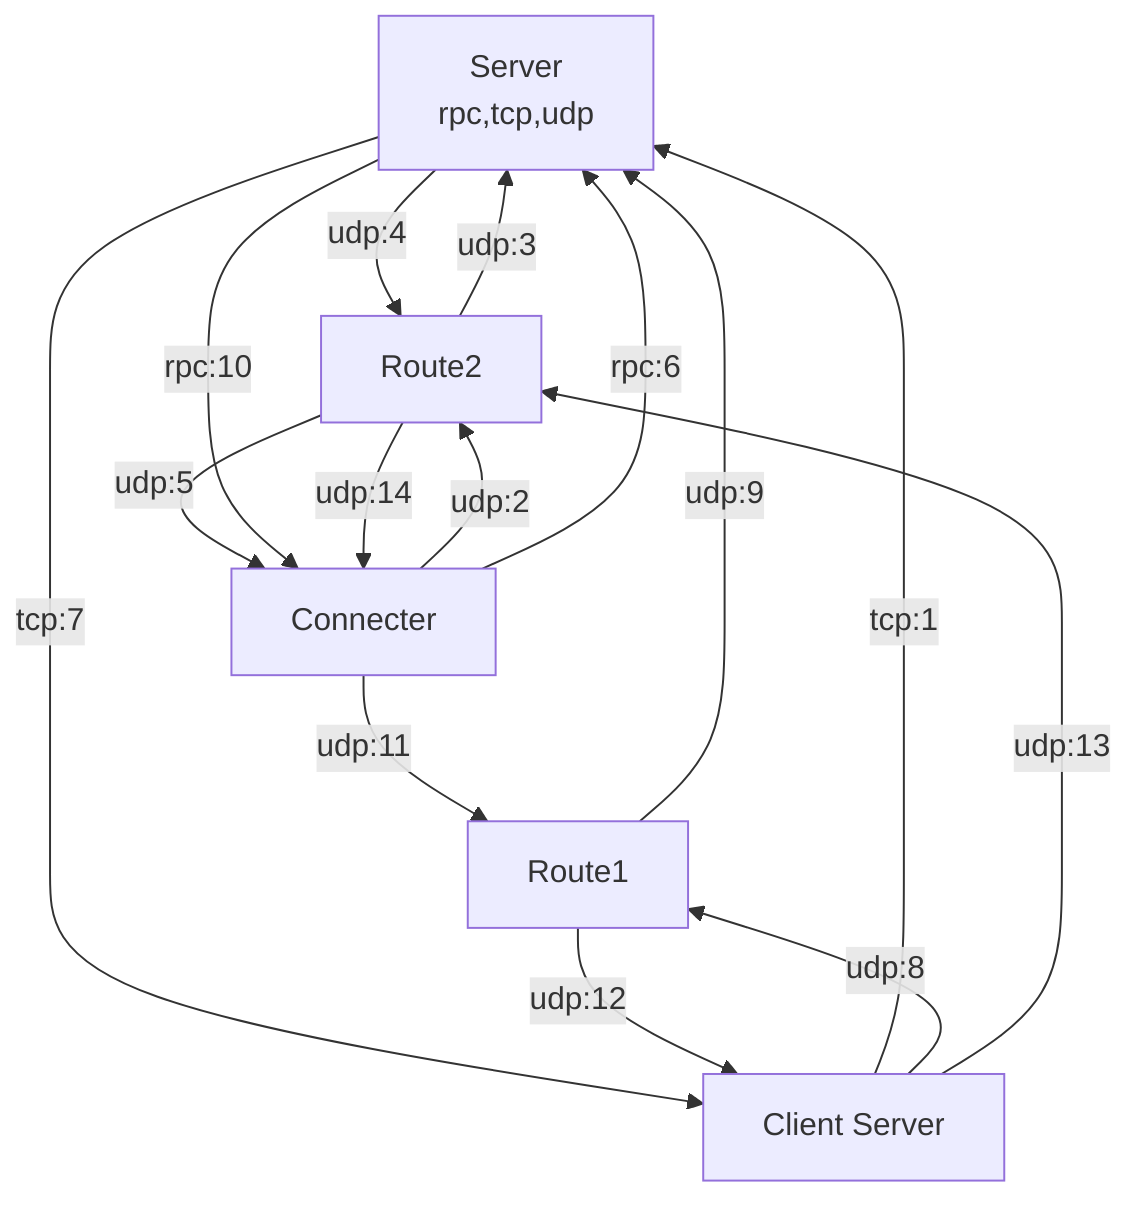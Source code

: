 graph TD
    server[Server<br/>rpc,tcp,udp]
    client[Client Server<br/>]
    connecter[Connecter<br/>]
    client--tcp:1-->server
    connecter--udp:2-->Route2
    Route2--udp:3-->server
    server--udp:4-->Route2
    Route2--udp:5-->connecter
    connecter--rpc:6-->server
    server--tcp:7-->client
    client--udp:8-->Route1
    Route1--udp:9-->server
    server--rpc:10-->connecter
    connecter--udp:11-->Route1
    Route1--udp:12-->client
    client--udp:13-->Route2
    Route2--udp:14-->connecter